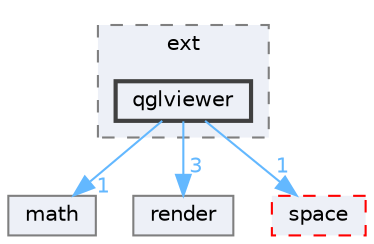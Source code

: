 digraph "/home/runner/work/vclib/vclib/include/vclib/ext/qglviewer"
{
 // LATEX_PDF_SIZE
  bgcolor="transparent";
  edge [fontname=Helvetica,fontsize=10,labelfontname=Helvetica,labelfontsize=10];
  node [fontname=Helvetica,fontsize=10,shape=box,height=0.2,width=0.4];
  compound=true
  subgraph clusterdir_26aa4e13160f9d189845a6fb46a0a84e {
    graph [ bgcolor="#edf0f7", pencolor="grey50", label="ext", fontname=Helvetica,fontsize=10 style="filled,dashed", URL="dir_26aa4e13160f9d189845a6fb46a0a84e.html",tooltip=""]
  dir_65ccfae29d60b1044618ff236687034c [label="qglviewer", fillcolor="#edf0f7", color="grey25", style="filled,bold", URL="dir_65ccfae29d60b1044618ff236687034c.html",tooltip=""];
  }
  dir_96ccdd9de2e0c21b924c5a2b723ad6a0 [label="math", fillcolor="#edf0f7", color="grey50", style="filled", URL="dir_96ccdd9de2e0c21b924c5a2b723ad6a0.html",tooltip=""];
  dir_ac13f8d0e4c4711875d55e5233324ce2 [label="render", fillcolor="#edf0f7", color="grey50", style="filled", URL="dir_ac13f8d0e4c4711875d55e5233324ce2.html",tooltip=""];
  dir_f5c67e0d94465501863c6ccee7fad822 [label="space", fillcolor="#edf0f7", color="red", style="filled,dashed", URL="dir_f5c67e0d94465501863c6ccee7fad822.html",tooltip=""];
  dir_65ccfae29d60b1044618ff236687034c->dir_96ccdd9de2e0c21b924c5a2b723ad6a0 [headlabel="1", labeldistance=1.5 headhref="dir_000044_000031.html" color="steelblue1" fontcolor="steelblue1"];
  dir_65ccfae29d60b1044618ff236687034c->dir_ac13f8d0e4c4711875d55e5233324ce2 [headlabel="3", labeldistance=1.5 headhref="dir_000044_000047.html" color="steelblue1" fontcolor="steelblue1"];
  dir_65ccfae29d60b1044618ff236687034c->dir_f5c67e0d94465501863c6ccee7fad822 [headlabel="1", labeldistance=1.5 headhref="dir_000044_000051.html" color="steelblue1" fontcolor="steelblue1"];
}
